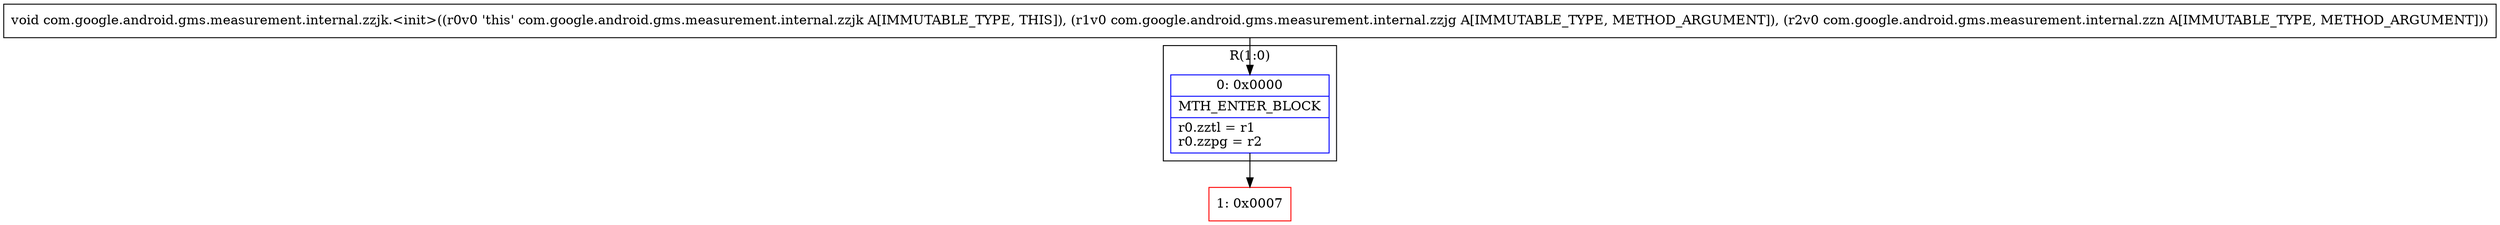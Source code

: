 digraph "CFG forcom.google.android.gms.measurement.internal.zzjk.\<init\>(Lcom\/google\/android\/gms\/measurement\/internal\/zzjg;Lcom\/google\/android\/gms\/measurement\/internal\/zzn;)V" {
subgraph cluster_Region_1824642755 {
label = "R(1:0)";
node [shape=record,color=blue];
Node_0 [shape=record,label="{0\:\ 0x0000|MTH_ENTER_BLOCK\l|r0.zztl = r1\lr0.zzpg = r2\l}"];
}
Node_1 [shape=record,color=red,label="{1\:\ 0x0007}"];
MethodNode[shape=record,label="{void com.google.android.gms.measurement.internal.zzjk.\<init\>((r0v0 'this' com.google.android.gms.measurement.internal.zzjk A[IMMUTABLE_TYPE, THIS]), (r1v0 com.google.android.gms.measurement.internal.zzjg A[IMMUTABLE_TYPE, METHOD_ARGUMENT]), (r2v0 com.google.android.gms.measurement.internal.zzn A[IMMUTABLE_TYPE, METHOD_ARGUMENT])) }"];
MethodNode -> Node_0;
Node_0 -> Node_1;
}

